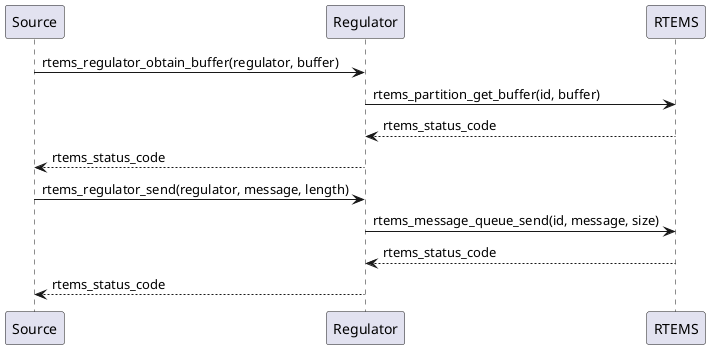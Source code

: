 ' SPDX-License-Identifier: CC-BY-SA-4.0

' Copyright (C) 2023 OAR Corporatoin

@startuml "Regulator Application Input Source Usage"
  Source -> Regulator : rtems_regulator_obtain_buffer(regulator, buffer)
  Regulator -> RTEMS : rtems_partition_get_buffer(id, buffer)
  RTEMS --> Regulator : rtems_status_code
  Regulator --> Source : rtems_status_code
  Source -> Regulator : rtems_regulator_send(regulator, message, length)
  Regulator -> RTEMS : rtems_message_queue_send(id, message, size)
  RTEMS --> Regulator : rtems_status_code
  Regulator --> Source : rtems_status_code

@enduml

